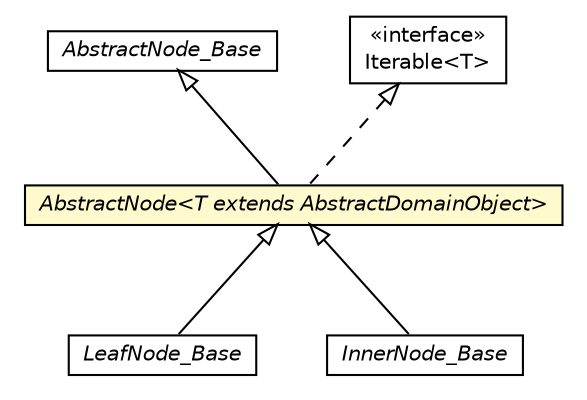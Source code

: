 #!/usr/local/bin/dot
#
# Class diagram 
# Generated by UMLGraph version 5.1 (http://www.umlgraph.org/)
#

digraph G {
	edge [fontname="Helvetica",fontsize=10,labelfontname="Helvetica",labelfontsize=10];
	node [fontname="Helvetica",fontsize=10,shape=plaintext];
	nodesep=0.25;
	ranksep=0.5;
	// pt.ist.fenixframework.core.adt.bplustree.LeafNode_Base
	c29047 [label=<<table title="pt.ist.fenixframework.core.adt.bplustree.LeafNode_Base" border="0" cellborder="1" cellspacing="0" cellpadding="2" port="p" href="./LeafNode_Base.html">
		<tr><td><table border="0" cellspacing="0" cellpadding="1">
<tr><td align="center" balign="center"><font face="Helvetica-Oblique"> LeafNode_Base </font></td></tr>
		</table></td></tr>
		</table>>, fontname="Helvetica", fontcolor="black", fontsize=10.0];
	// pt.ist.fenixframework.core.adt.bplustree.InnerNode_Base
	c29051 [label=<<table title="pt.ist.fenixframework.core.adt.bplustree.InnerNode_Base" border="0" cellborder="1" cellspacing="0" cellpadding="2" port="p" href="./InnerNode_Base.html">
		<tr><td><table border="0" cellspacing="0" cellpadding="1">
<tr><td align="center" balign="center"><font face="Helvetica-Oblique"> InnerNode_Base </font></td></tr>
		</table></td></tr>
		</table>>, fontname="Helvetica", fontcolor="black", fontsize=10.0];
	// pt.ist.fenixframework.core.adt.bplustree.AbstractNode_Base
	c29060 [label=<<table title="pt.ist.fenixframework.core.adt.bplustree.AbstractNode_Base" border="0" cellborder="1" cellspacing="0" cellpadding="2" port="p" href="./AbstractNode_Base.html">
		<tr><td><table border="0" cellspacing="0" cellpadding="1">
<tr><td align="center" balign="center"><font face="Helvetica-Oblique"> AbstractNode_Base </font></td></tr>
		</table></td></tr>
		</table>>, fontname="Helvetica", fontcolor="black", fontsize=10.0];
	// pt.ist.fenixframework.core.adt.bplustree.AbstractNode<T extends pt.ist.fenixframework.core.AbstractDomainObject>
	c29061 [label=<<table title="pt.ist.fenixframework.core.adt.bplustree.AbstractNode" border="0" cellborder="1" cellspacing="0" cellpadding="2" port="p" bgcolor="lemonChiffon" href="./AbstractNode.html">
		<tr><td><table border="0" cellspacing="0" cellpadding="1">
<tr><td align="center" balign="center"><font face="Helvetica-Oblique"> AbstractNode&lt;T extends AbstractDomainObject&gt; </font></td></tr>
		</table></td></tr>
		</table>>, fontname="Helvetica", fontcolor="black", fontsize=10.0];
	//pt.ist.fenixframework.core.adt.bplustree.LeafNode_Base extends pt.ist.fenixframework.core.adt.bplustree.AbstractNode
	c29061:p -> c29047:p [dir=back,arrowtail=empty];
	//pt.ist.fenixframework.core.adt.bplustree.InnerNode_Base extends pt.ist.fenixframework.core.adt.bplustree.AbstractNode
	c29061:p -> c29051:p [dir=back,arrowtail=empty];
	//pt.ist.fenixframework.core.adt.bplustree.AbstractNode<T extends pt.ist.fenixframework.core.AbstractDomainObject> extends pt.ist.fenixframework.core.adt.bplustree.AbstractNode_Base
	c29060:p -> c29061:p [dir=back,arrowtail=empty];
	//pt.ist.fenixframework.core.adt.bplustree.AbstractNode<T extends pt.ist.fenixframework.core.AbstractDomainObject> implements java.lang.Iterable<T>
	c29099:p -> c29061:p [dir=back,arrowtail=empty,style=dashed];
	// java.lang.Iterable<T>
	c29099 [label=<<table title="java.lang.Iterable" border="0" cellborder="1" cellspacing="0" cellpadding="2" port="p" href="http://java.sun.com/j2se/1.4.2/docs/api/java/lang/Iterable.html">
		<tr><td><table border="0" cellspacing="0" cellpadding="1">
<tr><td align="center" balign="center"> &#171;interface&#187; </td></tr>
<tr><td align="center" balign="center"> Iterable&lt;T&gt; </td></tr>
		</table></td></tr>
		</table>>, fontname="Helvetica", fontcolor="black", fontsize=10.0];
}

